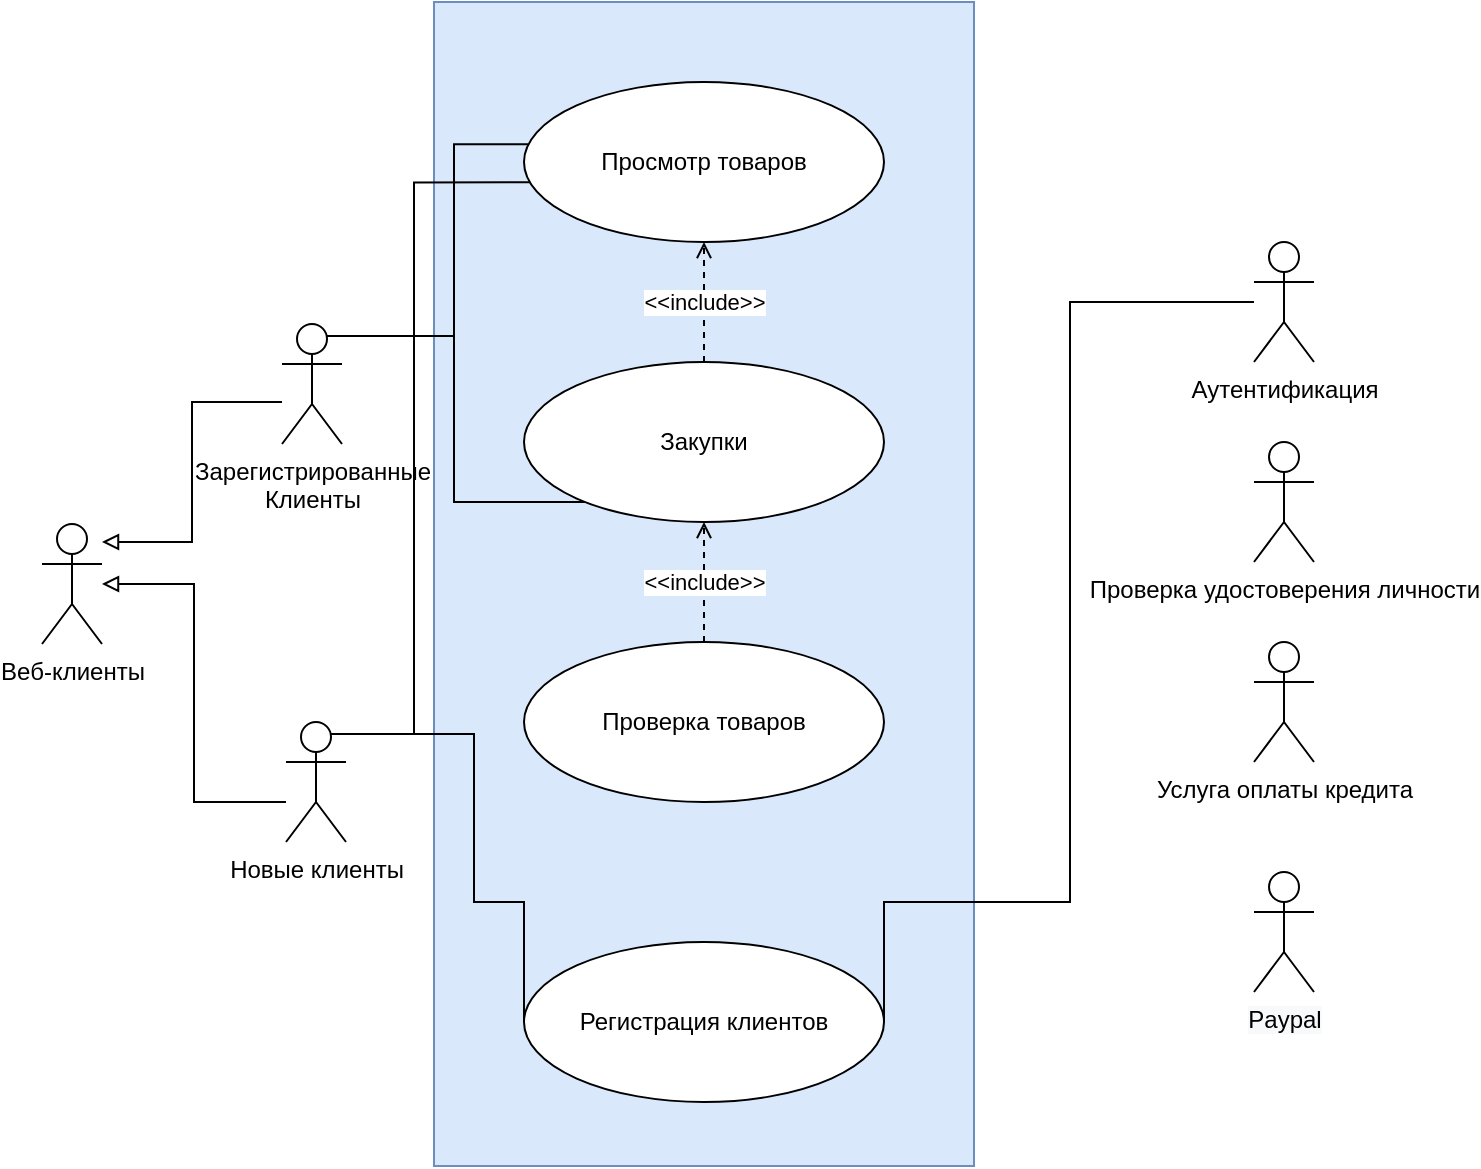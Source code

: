 <mxfile version="24.7.17">
  <diagram name="Страница — 1" id="epbPIA2_qO3FQGjWWez9">
    <mxGraphModel dx="387" dy="210" grid="1" gridSize="10" guides="1" tooltips="1" connect="1" arrows="1" fold="1" page="1" pageScale="1" pageWidth="827" pageHeight="1169" math="0" shadow="0">
      <root>
        <mxCell id="0" />
        <mxCell id="1" parent="0" />
        <mxCell id="hudEPNNApawxsZpU8fDK-15" value="" style="rounded=0;whiteSpace=wrap;html=1;fillColor=#dae8fc;strokeColor=#6c8ebf;" vertex="1" parent="1">
          <mxGeometry x="300" y="120" width="270" height="582" as="geometry" />
        </mxCell>
        <mxCell id="hudEPNNApawxsZpU8fDK-4" value="&lt;font face=&quot;Helvetica, VP Default&quot;&gt;Веб-клиенты&lt;/font&gt;" style="shape=umlActor;verticalLabelPosition=bottom;verticalAlign=top;html=1;outlineConnect=0;" vertex="1" parent="1">
          <mxGeometry x="104" y="381" width="30" height="60" as="geometry" />
        </mxCell>
        <mxCell id="hudEPNNApawxsZpU8fDK-31" style="edgeStyle=orthogonalEdgeStyle;rounded=0;orthogonalLoop=1;jettySize=auto;html=1;exitX=0.75;exitY=0.1;exitDx=0;exitDy=0;exitPerimeter=0;entryX=0.02;entryY=0.627;entryDx=0;entryDy=0;endArrow=none;endFill=0;entryPerimeter=0;" edge="1" parent="1" source="hudEPNNApawxsZpU8fDK-6" target="hudEPNNApawxsZpU8fDK-16">
          <mxGeometry relative="1" as="geometry">
            <Array as="points">
              <mxPoint x="290" y="486" />
              <mxPoint x="290" y="210" />
            </Array>
          </mxGeometry>
        </mxCell>
        <mxCell id="hudEPNNApawxsZpU8fDK-32" style="edgeStyle=orthogonalEdgeStyle;rounded=0;orthogonalLoop=1;jettySize=auto;html=1;exitX=0.75;exitY=0.1;exitDx=0;exitDy=0;exitPerimeter=0;entryX=0;entryY=0.5;entryDx=0;entryDy=0;endArrow=none;endFill=0;" edge="1" parent="1" source="hudEPNNApawxsZpU8fDK-6" target="hudEPNNApawxsZpU8fDK-19">
          <mxGeometry relative="1" as="geometry">
            <Array as="points">
              <mxPoint x="320" y="486" />
              <mxPoint x="320" y="570" />
            </Array>
          </mxGeometry>
        </mxCell>
        <mxCell id="hudEPNNApawxsZpU8fDK-6" value="Новые клиенты" style="shape=umlActor;verticalLabelPosition=bottom;verticalAlign=top;html=1;outlineConnect=0;" vertex="1" parent="1">
          <mxGeometry x="226" y="480" width="30" height="60" as="geometry" />
        </mxCell>
        <mxCell id="hudEPNNApawxsZpU8fDK-29" style="edgeStyle=orthogonalEdgeStyle;rounded=0;orthogonalLoop=1;jettySize=auto;html=1;entryX=0.012;entryY=0.389;entryDx=0;entryDy=0;endArrow=none;endFill=0;exitX=0.75;exitY=0.1;exitDx=0;exitDy=0;exitPerimeter=0;entryPerimeter=0;" edge="1" parent="1" source="hudEPNNApawxsZpU8fDK-10" target="hudEPNNApawxsZpU8fDK-16">
          <mxGeometry relative="1" as="geometry">
            <mxPoint x="260" y="290" as="sourcePoint" />
            <Array as="points">
              <mxPoint x="310" y="287" />
              <mxPoint x="310" y="191" />
            </Array>
          </mxGeometry>
        </mxCell>
        <mxCell id="hudEPNNApawxsZpU8fDK-30" style="edgeStyle=orthogonalEdgeStyle;rounded=0;orthogonalLoop=1;jettySize=auto;html=1;exitX=0.75;exitY=0.1;exitDx=0;exitDy=0;exitPerimeter=0;endArrow=none;endFill=0;" edge="1" parent="1" source="hudEPNNApawxsZpU8fDK-10" target="hudEPNNApawxsZpU8fDK-17">
          <mxGeometry relative="1" as="geometry">
            <Array as="points">
              <mxPoint x="310" y="287" />
              <mxPoint x="310" y="370" />
            </Array>
          </mxGeometry>
        </mxCell>
        <mxCell id="hudEPNNApawxsZpU8fDK-10" value="&lt;div&gt;Зарегистрированные&lt;/div&gt;&lt;div&gt;Клиенты&lt;/div&gt;" style="shape=umlActor;verticalLabelPosition=bottom;verticalAlign=top;html=1;outlineConnect=0;" vertex="1" parent="1">
          <mxGeometry x="224" y="281" width="30" height="60" as="geometry" />
        </mxCell>
        <mxCell id="hudEPNNApawxsZpU8fDK-12" style="edgeStyle=orthogonalEdgeStyle;rounded=0;orthogonalLoop=1;jettySize=auto;html=1;entryX=1;entryY=0.333;entryDx=0;entryDy=0;entryPerimeter=0;endArrow=block;endFill=0;" edge="1" parent="1" source="hudEPNNApawxsZpU8fDK-10">
          <mxGeometry relative="1" as="geometry">
            <mxPoint x="224" y="300.005" as="sourcePoint" />
            <mxPoint x="134" y="390" as="targetPoint" />
            <Array as="points">
              <mxPoint x="179" y="320" />
              <mxPoint x="179" y="390" />
            </Array>
          </mxGeometry>
        </mxCell>
        <mxCell id="hudEPNNApawxsZpU8fDK-13" style="edgeStyle=orthogonalEdgeStyle;rounded=0;orthogonalLoop=1;jettySize=auto;html=1;entryX=1;entryY=0.333;entryDx=0;entryDy=0;entryPerimeter=0;endArrow=block;endFill=0;" edge="1" parent="1">
          <mxGeometry relative="1" as="geometry">
            <mxPoint x="226" y="520" as="sourcePoint" />
            <mxPoint x="134" y="411" as="targetPoint" />
            <Array as="points">
              <mxPoint x="180" y="520" />
              <mxPoint x="180" y="411" />
            </Array>
          </mxGeometry>
        </mxCell>
        <mxCell id="hudEPNNApawxsZpU8fDK-16" value="Просмотр товаров" style="ellipse;whiteSpace=wrap;html=1;" vertex="1" parent="1">
          <mxGeometry x="345" y="160" width="180" height="80" as="geometry" />
        </mxCell>
        <mxCell id="hudEPNNApawxsZpU8fDK-34" value="&amp;lt;&amp;lt;include&amp;gt;&amp;gt;" style="edgeStyle=orthogonalEdgeStyle;rounded=0;orthogonalLoop=1;jettySize=auto;html=1;exitX=0.5;exitY=0;exitDx=0;exitDy=0;entryX=0.5;entryY=1;entryDx=0;entryDy=0;dashed=1;endArrow=open;endFill=0;" edge="1" parent="1" source="hudEPNNApawxsZpU8fDK-17" target="hudEPNNApawxsZpU8fDK-16">
          <mxGeometry relative="1" as="geometry" />
        </mxCell>
        <mxCell id="hudEPNNApawxsZpU8fDK-17" value="&lt;font face=&quot;Helvetica, VP Default&quot;&gt;Закупки&lt;/font&gt;" style="ellipse;whiteSpace=wrap;html=1;" vertex="1" parent="1">
          <mxGeometry x="345" y="300" width="180" height="80" as="geometry" />
        </mxCell>
        <mxCell id="hudEPNNApawxsZpU8fDK-18" value="Проверка товаров" style="ellipse;whiteSpace=wrap;html=1;" vertex="1" parent="1">
          <mxGeometry x="345" y="440" width="180" height="80" as="geometry" />
        </mxCell>
        <mxCell id="hudEPNNApawxsZpU8fDK-19" value="Регистрация клиентов" style="ellipse;whiteSpace=wrap;html=1;" vertex="1" parent="1">
          <mxGeometry x="345" y="590" width="180" height="80" as="geometry" />
        </mxCell>
        <mxCell id="hudEPNNApawxsZpU8fDK-28" style="edgeStyle=orthogonalEdgeStyle;rounded=0;orthogonalLoop=1;jettySize=auto;html=1;entryX=1;entryY=0.5;entryDx=0;entryDy=0;endArrow=none;endFill=0;" edge="1" parent="1" target="hudEPNNApawxsZpU8fDK-19">
          <mxGeometry relative="1" as="geometry">
            <mxPoint x="710" y="270" as="sourcePoint" />
            <Array as="points">
              <mxPoint x="710" y="270" />
              <mxPoint x="618" y="270" />
              <mxPoint x="618" y="570" />
            </Array>
          </mxGeometry>
        </mxCell>
        <mxCell id="hudEPNNApawxsZpU8fDK-20" value="Аутентификация" style="shape=umlActor;verticalLabelPosition=bottom;verticalAlign=top;html=1;outlineConnect=0;" vertex="1" parent="1">
          <mxGeometry x="710" y="240" width="30" height="60" as="geometry" />
        </mxCell>
        <mxCell id="hudEPNNApawxsZpU8fDK-21" value="Проверка удостоверения личности" style="shape=umlActor;verticalLabelPosition=bottom;verticalAlign=top;html=1;outlineConnect=0;" vertex="1" parent="1">
          <mxGeometry x="710" y="340" width="30" height="60" as="geometry" />
        </mxCell>
        <mxCell id="hudEPNNApawxsZpU8fDK-22" value="Услуга оплаты кредита" style="shape=umlActor;verticalLabelPosition=bottom;verticalAlign=top;html=1;outlineConnect=0;" vertex="1" parent="1">
          <mxGeometry x="710" y="440" width="30" height="60" as="geometry" />
        </mxCell>
        <mxCell id="hudEPNNApawxsZpU8fDK-23" value="&lt;span style=&quot;font-family: Helvetica, &amp;quot;VP Default&amp;quot;; background-color: rgb(248, 249, 250);&quot;&gt;Paypal&lt;/span&gt;" style="shape=umlActor;verticalLabelPosition=bottom;verticalAlign=top;html=1;outlineConnect=0;" vertex="1" parent="1">
          <mxGeometry x="710" y="555" width="30" height="60" as="geometry" />
        </mxCell>
        <mxCell id="hudEPNNApawxsZpU8fDK-37" value="&amp;lt;&amp;lt;include&amp;gt;&amp;gt;" style="edgeStyle=orthogonalEdgeStyle;rounded=0;orthogonalLoop=1;jettySize=auto;html=1;exitX=0.5;exitY=0;exitDx=0;exitDy=0;entryX=0.5;entryY=1;entryDx=0;entryDy=0;dashed=1;endArrow=open;endFill=0;" edge="1" parent="1">
          <mxGeometry relative="1" as="geometry">
            <mxPoint x="435" y="440" as="sourcePoint" />
            <mxPoint x="435" y="380" as="targetPoint" />
          </mxGeometry>
        </mxCell>
      </root>
    </mxGraphModel>
  </diagram>
</mxfile>
